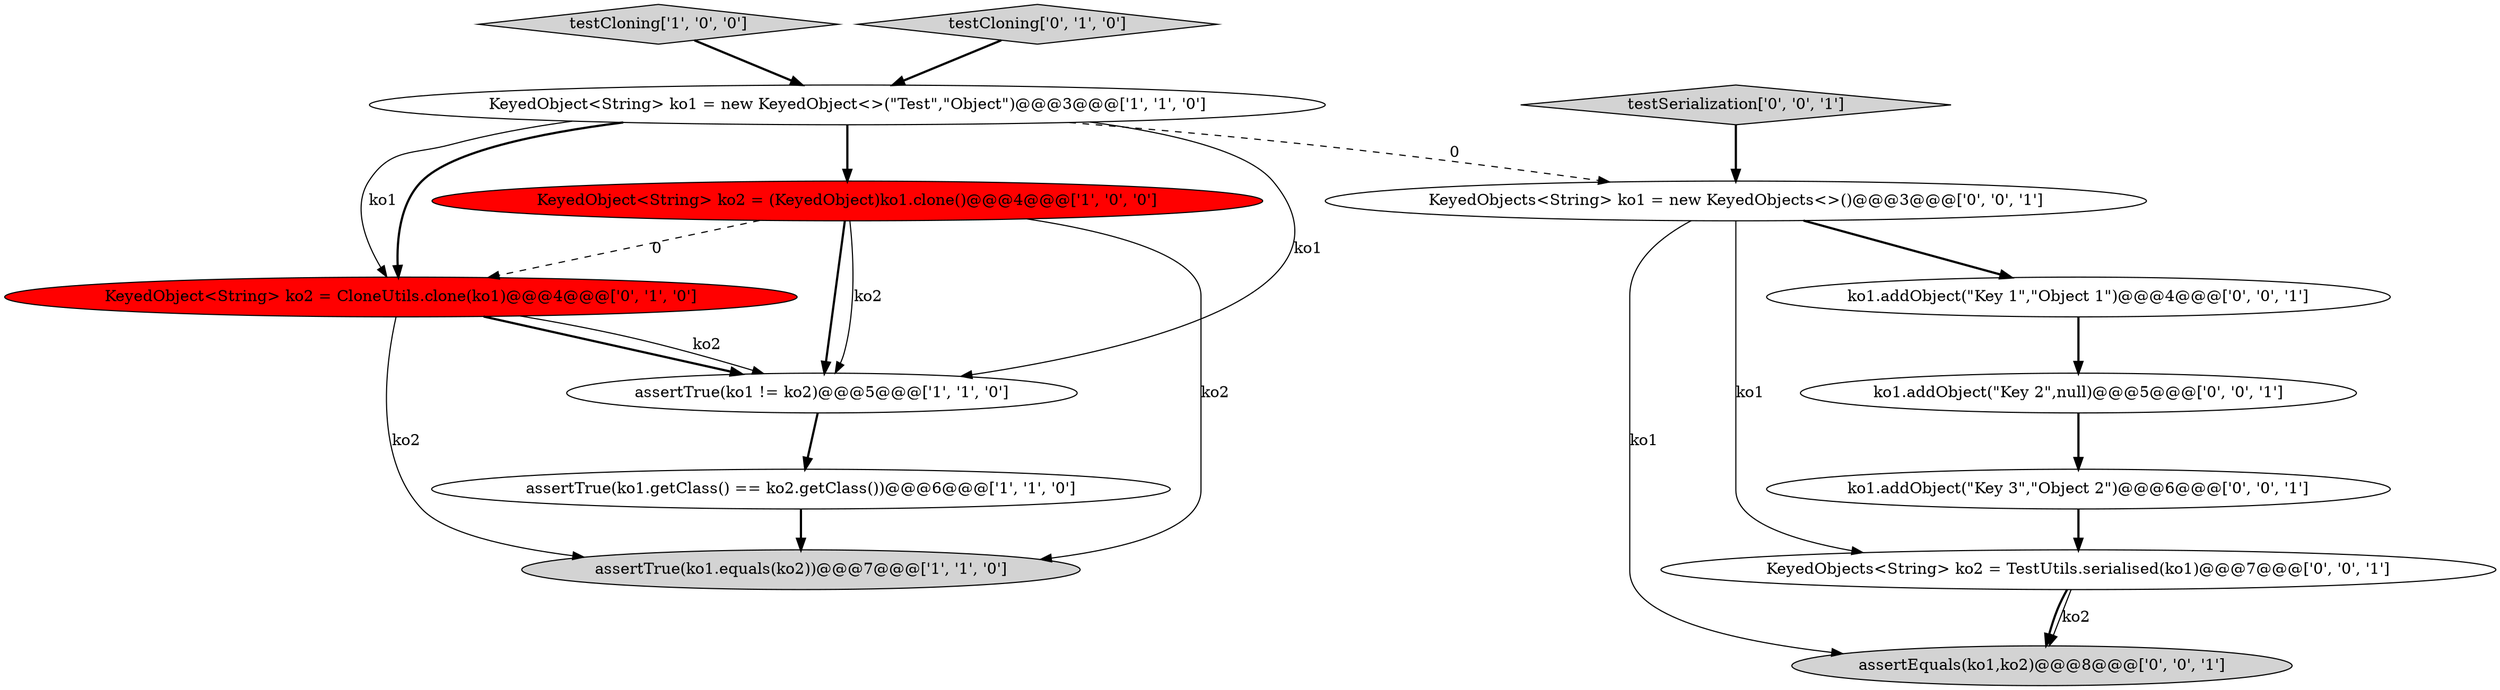 digraph {
0 [style = filled, label = "testCloning['1', '0', '0']", fillcolor = lightgray, shape = diamond image = "AAA0AAABBB1BBB"];
6 [style = filled, label = "KeyedObject<String> ko2 = CloneUtils.clone(ko1)@@@4@@@['0', '1', '0']", fillcolor = red, shape = ellipse image = "AAA1AAABBB2BBB"];
7 [style = filled, label = "testCloning['0', '1', '0']", fillcolor = lightgray, shape = diamond image = "AAA0AAABBB2BBB"];
13 [style = filled, label = "KeyedObjects<String> ko1 = new KeyedObjects<>()@@@3@@@['0', '0', '1']", fillcolor = white, shape = ellipse image = "AAA0AAABBB3BBB"];
1 [style = filled, label = "assertTrue(ko1 != ko2)@@@5@@@['1', '1', '0']", fillcolor = white, shape = ellipse image = "AAA0AAABBB1BBB"];
8 [style = filled, label = "ko1.addObject(\"Key 1\",\"Object 1\")@@@4@@@['0', '0', '1']", fillcolor = white, shape = ellipse image = "AAA0AAABBB3BBB"];
14 [style = filled, label = "KeyedObjects<String> ko2 = TestUtils.serialised(ko1)@@@7@@@['0', '0', '1']", fillcolor = white, shape = ellipse image = "AAA0AAABBB3BBB"];
12 [style = filled, label = "testSerialization['0', '0', '1']", fillcolor = lightgray, shape = diamond image = "AAA0AAABBB3BBB"];
2 [style = filled, label = "assertTrue(ko1.getClass() == ko2.getClass())@@@6@@@['1', '1', '0']", fillcolor = white, shape = ellipse image = "AAA0AAABBB1BBB"];
11 [style = filled, label = "ko1.addObject(\"Key 2\",null)@@@5@@@['0', '0', '1']", fillcolor = white, shape = ellipse image = "AAA0AAABBB3BBB"];
10 [style = filled, label = "assertEquals(ko1,ko2)@@@8@@@['0', '0', '1']", fillcolor = lightgray, shape = ellipse image = "AAA0AAABBB3BBB"];
4 [style = filled, label = "KeyedObject<String> ko2 = (KeyedObject)ko1.clone()@@@4@@@['1', '0', '0']", fillcolor = red, shape = ellipse image = "AAA1AAABBB1BBB"];
9 [style = filled, label = "ko1.addObject(\"Key 3\",\"Object 2\")@@@6@@@['0', '0', '1']", fillcolor = white, shape = ellipse image = "AAA0AAABBB3BBB"];
3 [style = filled, label = "KeyedObject<String> ko1 = new KeyedObject<>(\"Test\",\"Object\")@@@3@@@['1', '1', '0']", fillcolor = white, shape = ellipse image = "AAA0AAABBB1BBB"];
5 [style = filled, label = "assertTrue(ko1.equals(ko2))@@@7@@@['1', '1', '0']", fillcolor = lightgray, shape = ellipse image = "AAA0AAABBB1BBB"];
0->3 [style = bold, label=""];
3->1 [style = solid, label="ko1"];
14->10 [style = bold, label=""];
3->6 [style = bold, label=""];
13->10 [style = solid, label="ko1"];
4->6 [style = dashed, label="0"];
11->9 [style = bold, label=""];
4->1 [style = solid, label="ko2"];
3->13 [style = dashed, label="0"];
3->4 [style = bold, label=""];
7->3 [style = bold, label=""];
6->1 [style = bold, label=""];
12->13 [style = bold, label=""];
4->5 [style = solid, label="ko2"];
3->6 [style = solid, label="ko1"];
6->1 [style = solid, label="ko2"];
9->14 [style = bold, label=""];
13->14 [style = solid, label="ko1"];
1->2 [style = bold, label=""];
4->1 [style = bold, label=""];
13->8 [style = bold, label=""];
8->11 [style = bold, label=""];
14->10 [style = solid, label="ko2"];
2->5 [style = bold, label=""];
6->5 [style = solid, label="ko2"];
}
